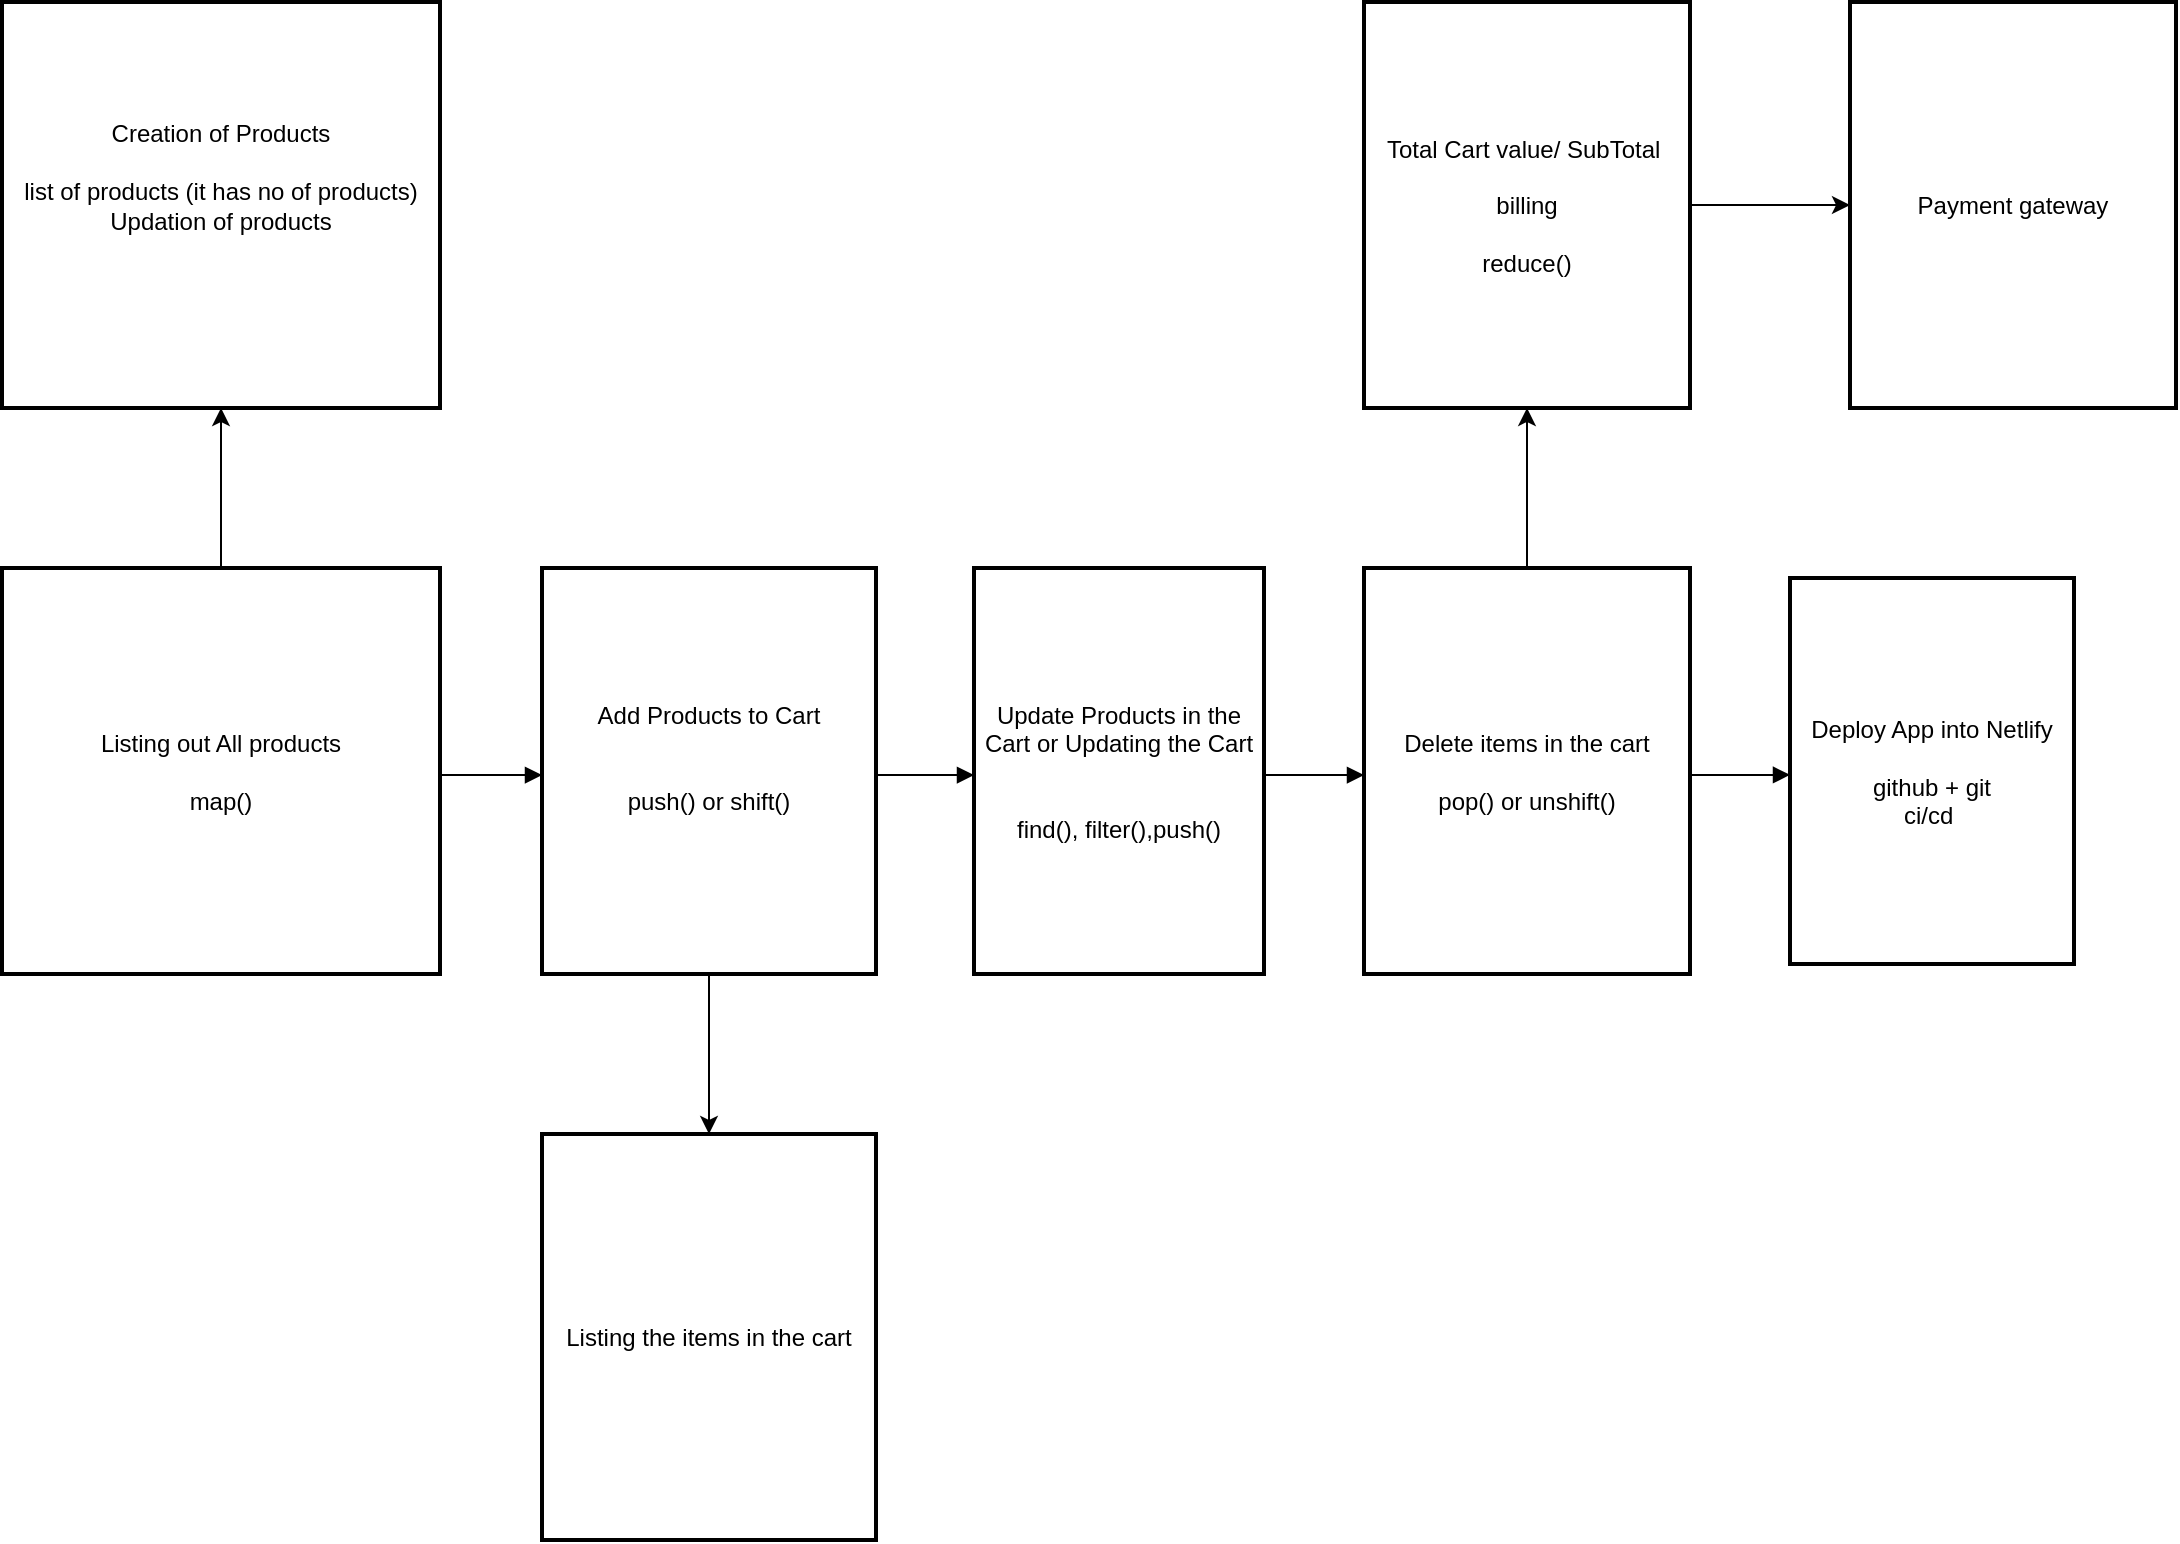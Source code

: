 <mxfile version="24.7.7">
  <diagram name="Page-1" id="Ku6745UNkFB-TnkCbQqL">
    <mxGraphModel dx="2163" dy="1796" grid="1" gridSize="10" guides="1" tooltips="1" connect="1" arrows="1" fold="1" page="1" pageScale="1" pageWidth="850" pageHeight="1100" math="0" shadow="0">
      <root>
        <mxCell id="0" />
        <mxCell id="1" parent="0" />
        <mxCell id="tr7LFi16W53LxMLTbicw-19" value="" style="edgeStyle=orthogonalEdgeStyle;rounded=0;orthogonalLoop=1;jettySize=auto;html=1;" edge="1" parent="1" source="2" target="tr7LFi16W53LxMLTbicw-18">
          <mxGeometry relative="1" as="geometry" />
        </mxCell>
        <mxCell id="2" value="Listing out All products&#xa;&#xa;map()" style="whiteSpace=wrap;strokeWidth=2;" parent="1" vertex="1">
          <mxGeometry y="-170" width="219" height="203" as="geometry" />
        </mxCell>
        <mxCell id="tr7LFi16W53LxMLTbicw-25" value="" style="edgeStyle=orthogonalEdgeStyle;rounded=0;orthogonalLoop=1;jettySize=auto;html=1;" edge="1" parent="1" source="3" target="tr7LFi16W53LxMLTbicw-24">
          <mxGeometry relative="1" as="geometry" />
        </mxCell>
        <mxCell id="3" value="Add Products to Cart&#xa;&#xa;&#xa;push() or shift()&#xa;" style="whiteSpace=wrap;strokeWidth=2;" parent="1" vertex="1">
          <mxGeometry x="270" y="-170" width="167" height="203" as="geometry" />
        </mxCell>
        <mxCell id="4" value="Update Products in the Cart or Updating the Cart&#xa;&#xa;&#xa;find(), filter(),push()" style="whiteSpace=wrap;strokeWidth=2;" parent="1" vertex="1">
          <mxGeometry x="486" y="-170" width="145" height="203" as="geometry" />
        </mxCell>
        <mxCell id="tr7LFi16W53LxMLTbicw-21" value="" style="edgeStyle=orthogonalEdgeStyle;rounded=0;orthogonalLoop=1;jettySize=auto;html=1;" edge="1" parent="1" source="5" target="tr7LFi16W53LxMLTbicw-20">
          <mxGeometry relative="1" as="geometry" />
        </mxCell>
        <mxCell id="5" value="Delete items in the cart&#xa;&#xa;pop() or unshift()" style="whiteSpace=wrap;strokeWidth=2;" parent="1" vertex="1">
          <mxGeometry x="681" y="-170" width="163" height="203" as="geometry" />
        </mxCell>
        <mxCell id="6" value="Deploy App into Netlify&#xa;&#xa;github + git&#xa;ci/cd " style="whiteSpace=wrap;strokeWidth=2;" parent="1" vertex="1">
          <mxGeometry x="894" y="-165" width="142" height="193" as="geometry" />
        </mxCell>
        <mxCell id="11" value="" style="curved=1;startArrow=none;endArrow=block;exitX=1;exitY=0.51;entryX=0;entryY=0.51;" parent="1" source="2" target="3" edge="1">
          <mxGeometry relative="1" as="geometry">
            <Array as="points" />
          </mxGeometry>
        </mxCell>
        <mxCell id="12" value="" style="curved=1;startArrow=none;endArrow=block;exitX=1;exitY=0.51;entryX=0;entryY=0.51;" parent="1" source="3" target="4" edge="1">
          <mxGeometry relative="1" as="geometry">
            <Array as="points" />
          </mxGeometry>
        </mxCell>
        <mxCell id="13" value="" style="curved=1;startArrow=none;endArrow=block;exitX=1;exitY=0.51;entryX=0;entryY=0.51;" parent="1" source="4" target="5" edge="1">
          <mxGeometry relative="1" as="geometry">
            <Array as="points" />
          </mxGeometry>
        </mxCell>
        <mxCell id="14" value="" style="curved=1;startArrow=none;endArrow=block;exitX=1;exitY=0.51;entryX=0;entryY=0.51;" parent="1" source="5" target="6" edge="1">
          <mxGeometry relative="1" as="geometry">
            <Array as="points" />
          </mxGeometry>
        </mxCell>
        <mxCell id="tr7LFi16W53LxMLTbicw-18" value="Creation of Products&#xa;&#xa;list of products (it has no of products)&#xa;Updation of products&#xa;&#xa;" style="whiteSpace=wrap;strokeWidth=2;" vertex="1" parent="1">
          <mxGeometry y="-453" width="219" height="203" as="geometry" />
        </mxCell>
        <mxCell id="tr7LFi16W53LxMLTbicw-23" value="" style="edgeStyle=orthogonalEdgeStyle;rounded=0;orthogonalLoop=1;jettySize=auto;html=1;" edge="1" parent="1" source="tr7LFi16W53LxMLTbicw-20" target="tr7LFi16W53LxMLTbicw-22">
          <mxGeometry relative="1" as="geometry" />
        </mxCell>
        <mxCell id="tr7LFi16W53LxMLTbicw-20" value="Total Cart value/ SubTotal &#xa;&#xa;billing&#xa;&#xa;reduce()" style="whiteSpace=wrap;strokeWidth=2;" vertex="1" parent="1">
          <mxGeometry x="681" y="-453" width="163" height="203" as="geometry" />
        </mxCell>
        <mxCell id="tr7LFi16W53LxMLTbicw-22" value="Payment gateway" style="whiteSpace=wrap;strokeWidth=2;" vertex="1" parent="1">
          <mxGeometry x="924" y="-453" width="163" height="203" as="geometry" />
        </mxCell>
        <mxCell id="tr7LFi16W53LxMLTbicw-24" value="Listing the items in the cart" style="whiteSpace=wrap;strokeWidth=2;" vertex="1" parent="1">
          <mxGeometry x="270" y="113" width="167" height="203" as="geometry" />
        </mxCell>
      </root>
    </mxGraphModel>
  </diagram>
</mxfile>
